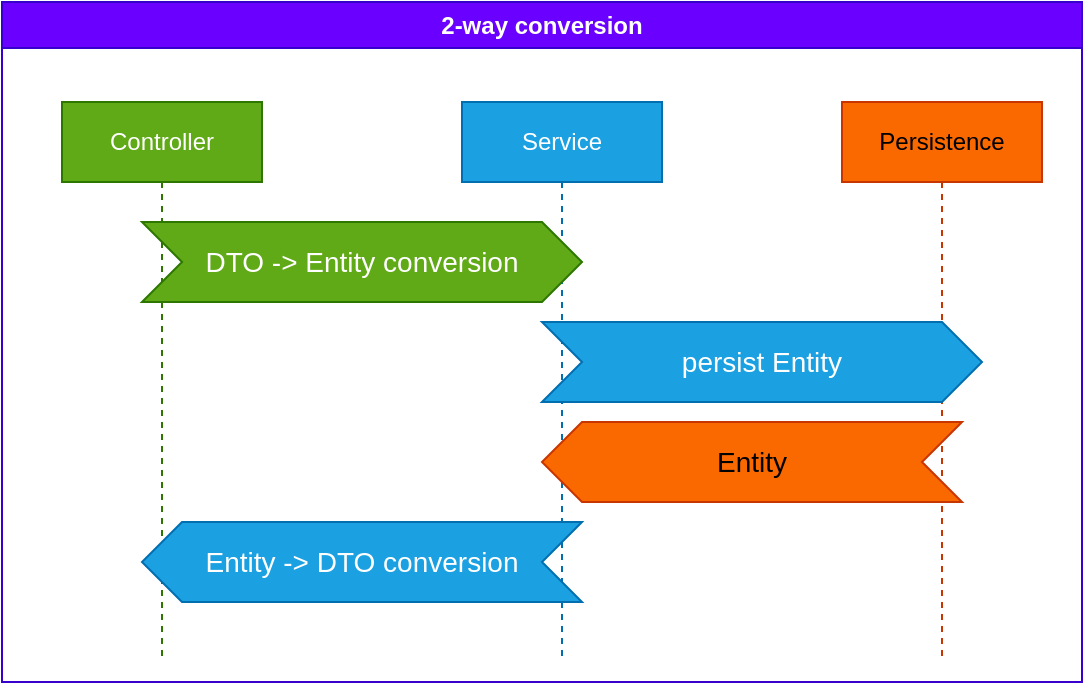 <mxfile version="21.1.2" type="device">
  <diagram name="Página-1" id="LqWW6KVvUVL05yqnat4p">
    <mxGraphModel dx="1434" dy="839" grid="1" gridSize="10" guides="1" tooltips="1" connect="1" arrows="1" fold="1" page="1" pageScale="1" pageWidth="1654" pageHeight="1169" background="none" math="0" shadow="0">
      <root>
        <mxCell id="0" />
        <mxCell id="1" parent="0" />
        <mxCell id="HkXOkrIhmaekvlxuGhO0-1" value="2-way conversion" style="swimlane;whiteSpace=wrap;html=1;fillColor=#6a00ff;fontColor=#ffffff;strokeColor=#3700CC;" vertex="1" parent="1">
          <mxGeometry x="90" y="100" width="540" height="340" as="geometry" />
        </mxCell>
        <mxCell id="HkXOkrIhmaekvlxuGhO0-4" value="Controller" style="shape=umlLifeline;perimeter=lifelinePerimeter;whiteSpace=wrap;html=1;container=1;dropTarget=0;collapsible=0;recursiveResize=0;outlineConnect=0;portConstraint=eastwest;newEdgeStyle={&quot;edgeStyle&quot;:&quot;elbowEdgeStyle&quot;,&quot;elbow&quot;:&quot;vertical&quot;,&quot;curved&quot;:0,&quot;rounded&quot;:0};fillColor=#60a917;fontColor=#ffffff;strokeColor=#2D7600;" vertex="1" parent="HkXOkrIhmaekvlxuGhO0-1">
          <mxGeometry x="30" y="50" width="100" height="280" as="geometry" />
        </mxCell>
        <mxCell id="HkXOkrIhmaekvlxuGhO0-5" value="Service" style="shape=umlLifeline;perimeter=lifelinePerimeter;whiteSpace=wrap;html=1;container=1;dropTarget=0;collapsible=0;recursiveResize=0;outlineConnect=0;portConstraint=eastwest;newEdgeStyle={&quot;edgeStyle&quot;:&quot;elbowEdgeStyle&quot;,&quot;elbow&quot;:&quot;vertical&quot;,&quot;curved&quot;:0,&quot;rounded&quot;:0};fillColor=#1ba1e2;fontColor=#ffffff;strokeColor=#006EAF;" vertex="1" parent="HkXOkrIhmaekvlxuGhO0-1">
          <mxGeometry x="230" y="50" width="100" height="280" as="geometry" />
        </mxCell>
        <mxCell id="HkXOkrIhmaekvlxuGhO0-6" value="Persistence" style="shape=umlLifeline;perimeter=lifelinePerimeter;whiteSpace=wrap;html=1;container=1;dropTarget=0;collapsible=0;recursiveResize=0;outlineConnect=0;portConstraint=eastwest;newEdgeStyle={&quot;edgeStyle&quot;:&quot;elbowEdgeStyle&quot;,&quot;elbow&quot;:&quot;vertical&quot;,&quot;curved&quot;:0,&quot;rounded&quot;:0};fillColor=#fa6800;fontColor=#000000;strokeColor=#C73500;" vertex="1" parent="HkXOkrIhmaekvlxuGhO0-1">
          <mxGeometry x="420" y="50" width="100" height="280" as="geometry" />
        </mxCell>
        <mxCell id="HkXOkrIhmaekvlxuGhO0-9" value="DTO -&amp;gt; Entity conversion" style="html=1;shape=mxgraph.infographic.ribbonSimple;notch1=20;notch2=20;align=center;verticalAlign=middle;fontSize=14;fontStyle=0;fillColor=#60a917;whiteSpace=wrap;fontColor=#ffffff;strokeColor=#2D7600;" vertex="1" parent="HkXOkrIhmaekvlxuGhO0-1">
          <mxGeometry x="70" y="110" width="220" height="40" as="geometry" />
        </mxCell>
        <mxCell id="HkXOkrIhmaekvlxuGhO0-11" value="persist Entity" style="html=1;shape=mxgraph.infographic.ribbonSimple;notch1=20;notch2=20;align=center;verticalAlign=middle;fontSize=14;fontStyle=0;fillColor=#1ba1e2;whiteSpace=wrap;fontColor=#ffffff;strokeColor=#006EAF;" vertex="1" parent="HkXOkrIhmaekvlxuGhO0-1">
          <mxGeometry x="270" y="160" width="220" height="40" as="geometry" />
        </mxCell>
        <mxCell id="HkXOkrIhmaekvlxuGhO0-12" value="Entity" style="html=1;shape=mxgraph.infographic.ribbonSimple;notch1=20;notch2=20;align=center;verticalAlign=middle;fontSize=14;fontStyle=0;fillColor=#fa6800;whiteSpace=wrap;direction=west;fontColor=#000000;strokeColor=#C73500;" vertex="1" parent="HkXOkrIhmaekvlxuGhO0-1">
          <mxGeometry x="270" y="210" width="210" height="40" as="geometry" />
        </mxCell>
        <mxCell id="HkXOkrIhmaekvlxuGhO0-13" value="Entity -&amp;gt; DTO conversion" style="html=1;shape=mxgraph.infographic.ribbonSimple;notch1=20;notch2=20;align=center;verticalAlign=middle;fontSize=14;fontStyle=0;fillColor=#1ba1e2;whiteSpace=wrap;direction=west;fontColor=#ffffff;strokeColor=#006EAF;" vertex="1" parent="HkXOkrIhmaekvlxuGhO0-1">
          <mxGeometry x="70" y="260" width="220" height="40" as="geometry" />
        </mxCell>
      </root>
    </mxGraphModel>
  </diagram>
</mxfile>
